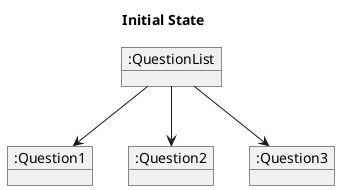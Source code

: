!include Style.puml
@startuml
title Initial State

object ":QuestionList" as QuestionList

object ":Question1" as Question1

object ":Question2" as Question2

object ":Question3" as Question3

QuestionList -->  Question1
QuestionList --> Question2
QuestionList --> Question3
@enduml